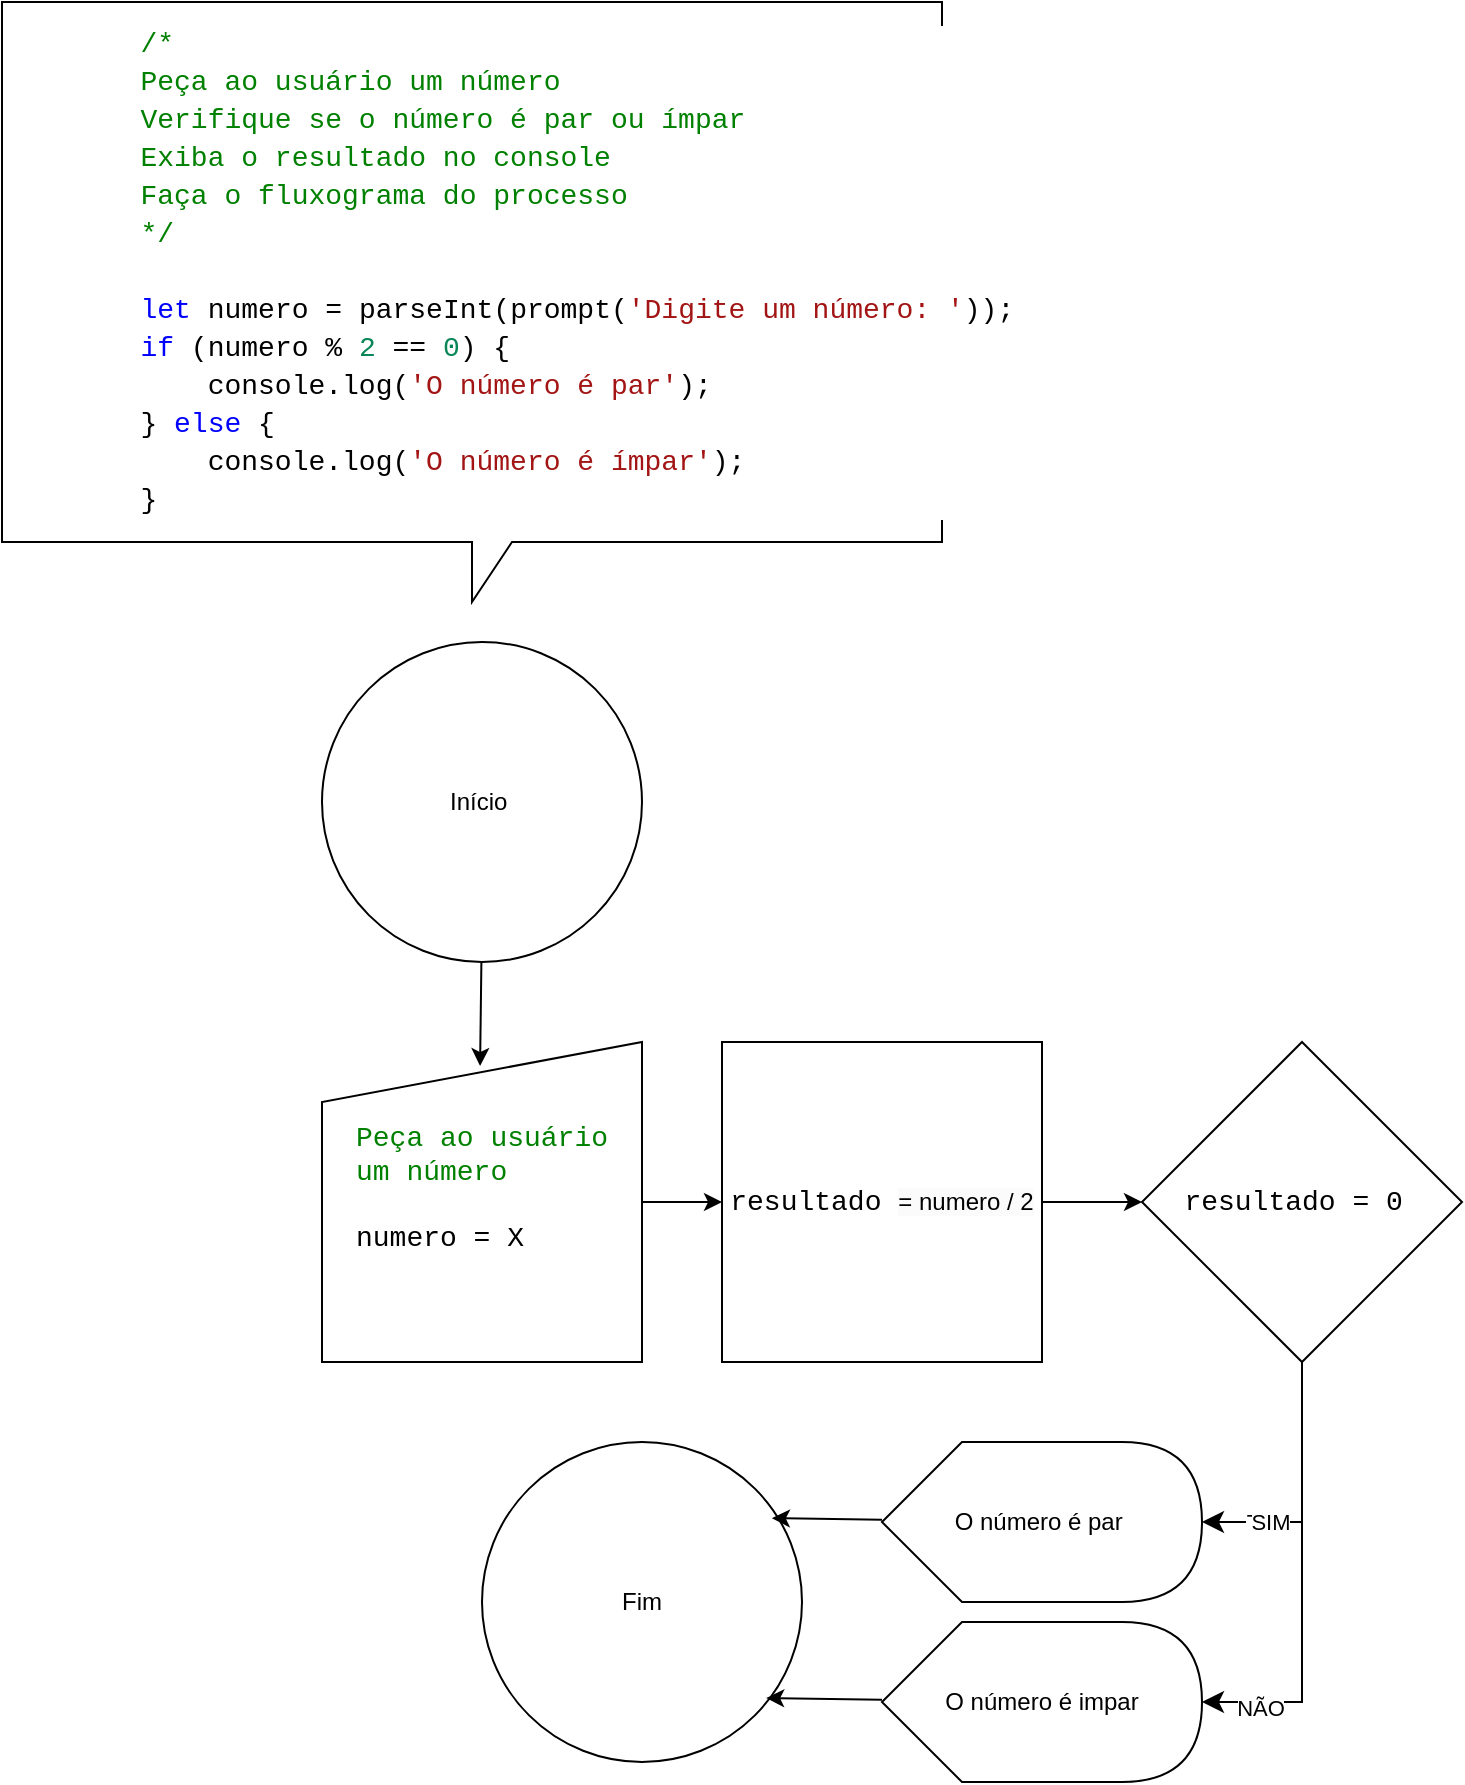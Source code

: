 <mxfile>
    <diagram id="4BmYbKLrdt2RNNjxMnYt" name="Página-1">
        <mxGraphModel dx="1435" dy="779" grid="1" gridSize="10" guides="1" tooltips="1" connect="1" arrows="1" fold="1" page="1" pageScale="1" pageWidth="827" pageHeight="1169" math="0" shadow="0">
            <root>
                <mxCell id="0"/>
                <mxCell id="1" parent="0"/>
                <mxCell id="2" value="&lt;div style=&quot;color: rgb(0, 0, 0); background-color: rgb(255, 255, 255); font-family: Consolas, &amp;quot;Courier New&amp;quot;, monospace; font-size: 14px; line-height: 19px; white-space: pre;&quot;&gt;&lt;div&gt;&lt;span style=&quot;color: rgb(0, 128, 0);&quot;&gt;&lt;span style=&quot;white-space: pre;&quot;&gt;&#x9;&lt;/span&gt;/*&lt;/span&gt;&lt;/div&gt;&lt;div&gt;&lt;span style=&quot;color: rgb(0, 128, 0);&quot;&gt;&amp;nbsp; &amp;nbsp; &amp;nbsp; &amp;nbsp; Peça ao usuário um número&lt;/span&gt;&lt;/div&gt;&lt;div&gt;&lt;span style=&quot;color: rgb(0, 128, 0);&quot;&gt;&amp;nbsp; &amp;nbsp; &amp;nbsp; &amp;nbsp; Verifique se o número é par ou ímpar&lt;/span&gt;&lt;/div&gt;&lt;div&gt;&lt;span style=&quot;color: rgb(0, 128, 0);&quot;&gt;&amp;nbsp; &amp;nbsp; &amp;nbsp; &amp;nbsp; Exiba o resultado no console&lt;/span&gt;&lt;/div&gt;&lt;div&gt;&lt;span style=&quot;color: rgb(0, 128, 0);&quot;&gt;&amp;nbsp; &amp;nbsp; &amp;nbsp; &amp;nbsp; Faça o fluxograma do processo&lt;/span&gt;&lt;/div&gt;&lt;div&gt;&lt;span style=&quot;color: rgb(0, 128, 0);&quot;&gt;&amp;nbsp; &amp;nbsp; &amp;nbsp; &amp;nbsp; */&lt;/span&gt;&lt;/div&gt;&lt;br&gt;&lt;div&gt;&lt;span style=&quot;color: rgb(0, 0, 0);&quot;&gt;&amp;nbsp; &amp;nbsp; &amp;nbsp; &amp;nbsp; &lt;/span&gt;&lt;span style=&quot;color: rgb(0, 0, 255);&quot;&gt;let&lt;/span&gt;&lt;span style=&quot;color: rgb(0, 0, 0);&quot;&gt; numero = parseInt(prompt(&lt;/span&gt;&lt;span style=&quot;color: rgb(163, 21, 21);&quot;&gt;&#39;Digite um número: &#39;&lt;/span&gt;&lt;span style=&quot;color: rgb(0, 0, 0);&quot;&gt;));&lt;/span&gt;&lt;/div&gt;&lt;div&gt;&lt;span style=&quot;color: rgb(0, 0, 0);&quot;&gt;&amp;nbsp; &amp;nbsp; &amp;nbsp; &amp;nbsp; &lt;/span&gt;&lt;span style=&quot;color: rgb(0, 0, 255);&quot;&gt;if&lt;/span&gt;&lt;span style=&quot;color: rgb(0, 0, 0);&quot;&gt; (numero % &lt;/span&gt;&lt;span style=&quot;color: rgb(9, 134, 88);&quot;&gt;2&lt;/span&gt;&lt;span style=&quot;color: rgb(0, 0, 0);&quot;&gt; == &lt;/span&gt;&lt;span style=&quot;color: rgb(9, 134, 88);&quot;&gt;0&lt;/span&gt;&lt;span style=&quot;color: rgb(0, 0, 0);&quot;&gt;) {&lt;/span&gt;&lt;/div&gt;&lt;div&gt;&lt;span style=&quot;color: rgb(0, 0, 0);&quot;&gt;&amp;nbsp; &amp;nbsp; &amp;nbsp; &amp;nbsp; &amp;nbsp; &amp;nbsp; console.log(&lt;/span&gt;&lt;span style=&quot;color: rgb(163, 21, 21);&quot;&gt;&#39;O número é par&#39;&lt;/span&gt;&lt;span style=&quot;color: rgb(0, 0, 0);&quot;&gt;);&lt;/span&gt;&lt;/div&gt;&lt;div&gt;&lt;span style=&quot;color: rgb(0, 0, 0);&quot;&gt;&amp;nbsp; &amp;nbsp; &amp;nbsp; &amp;nbsp; } &lt;/span&gt;&lt;span style=&quot;color: rgb(0, 0, 255);&quot;&gt;else&lt;/span&gt;&lt;span style=&quot;color: rgb(0, 0, 0);&quot;&gt; {&lt;/span&gt;&lt;/div&gt;&lt;div&gt;&lt;span style=&quot;color: rgb(0, 0, 0);&quot;&gt;&amp;nbsp; &amp;nbsp; &amp;nbsp; &amp;nbsp; &amp;nbsp; &amp;nbsp; console.log(&lt;/span&gt;&lt;span style=&quot;color: rgb(163, 21, 21);&quot;&gt;&#39;O número é ímpar&#39;&lt;/span&gt;&lt;span style=&quot;color: rgb(0, 0, 0);&quot;&gt;);&lt;/span&gt;&lt;/div&gt;&lt;div&gt;&lt;span style=&quot;color: rgb(0, 0, 0);&quot;&gt;&amp;nbsp; &amp;nbsp; &amp;nbsp; &amp;nbsp; }&lt;/span&gt;&lt;/div&gt;&lt;/div&gt;" style="shape=callout;whiteSpace=wrap;html=1;perimeter=calloutPerimeter;align=left;" vertex="1" parent="1">
                    <mxGeometry x="40" y="40" width="470" height="300" as="geometry"/>
                </mxCell>
                <mxCell id="3" value="Início&amp;nbsp;" style="ellipse;whiteSpace=wrap;html=1;aspect=fixed;" vertex="1" parent="1">
                    <mxGeometry x="200" y="360" width="160" height="160" as="geometry"/>
                </mxCell>
                <mxCell id="7" style="edgeStyle=none;html=1;" edge="1" parent="1" source="4" target="6">
                    <mxGeometry relative="1" as="geometry"/>
                </mxCell>
                <mxCell id="4" value="&lt;div style=&quot;scrollbar-color: light-dark(#e2e2e2, #4b4b4b)&lt;br/&gt;&#x9;&#x9;&#x9;&#x9;&#x9;light-dark(#fbfbfb, var(--dark-panel-color)); font-family: Consolas, &amp;quot;Courier New&amp;quot;, monospace; font-size: 14px; text-align: left; white-space: pre;&quot;&gt;&lt;span style=&quot;scrollbar-color: light-dark(#e2e2e2, #4b4b4b)&lt;br/&gt;&#x9;&#x9;&#x9;&#x9;&#x9;light-dark(#fbfbfb, var(--dark-panel-color)); color: rgb(0, 128, 0);&quot;&gt;Peça ao usuário&lt;/span&gt;&lt;/div&gt;&lt;div style=&quot;scrollbar-color: light-dark(#e2e2e2, #4b4b4b)&lt;br/&gt;&#x9;&#x9;&#x9;&#x9;&#x9;light-dark(#fbfbfb, var(--dark-panel-color)); font-family: Consolas, &amp;quot;Courier New&amp;quot;, monospace; font-size: 14px; text-align: left; white-space: pre;&quot;&gt;&lt;span style=&quot;scrollbar-color: light-dark(#e2e2e2, #4b4b4b)&lt;br/&gt;&#x9;&#x9;&#x9;&#x9;&#x9;light-dark(#fbfbfb, var(--dark-panel-color)); color: rgb(0, 128, 0);&quot;&gt;um número&lt;/span&gt;&lt;/div&gt;&lt;div style=&quot;scrollbar-color: light-dark(#e2e2e2, #4b4b4b)&lt;br/&gt;&#x9;&#x9;&#x9;&#x9;&#x9;light-dark(#fbfbfb, var(--dark-panel-color)); font-family: Consolas, &amp;quot;Courier New&amp;quot;, monospace; font-size: 14px; text-align: left; white-space: pre;&quot;&gt;&lt;span style=&quot;scrollbar-color: light-dark(#e2e2e2, #4b4b4b)&lt;br/&gt;&#x9;&#x9;&#x9;&#x9;&#x9;light-dark(#fbfbfb, var(--dark-panel-color)); color: rgb(0, 128, 0);&quot;&gt;&lt;br&gt;&lt;/span&gt;&lt;/div&gt;&lt;div style=&quot;scrollbar-color: light-dark(#e2e2e2, #4b4b4b)&lt;br/&gt;&#x9;&#x9;&#x9;&#x9;&#x9;light-dark(#fbfbfb, var(--dark-panel-color)); font-family: Consolas, &amp;quot;Courier New&amp;quot;, monospace; font-size: 14px; text-align: left; white-space: pre;&quot;&gt;&lt;span style=&quot;scrollbar-color: light-dark(#e2e2e2, #4b4b4b)&lt;br/&gt;&#x9;&#x9;&#x9;&#x9;&#x9;light-dark(#fbfbfb, var(--dark-panel-color)); color: rgb(0, 128, 0);&quot;&gt;&lt;span style=&quot;color: rgb(0, 0, 0); background-color: rgb(255, 255, 255);&quot;&gt;numero = X&lt;/span&gt;&lt;br&gt;&lt;/span&gt;&lt;/div&gt;&lt;div&gt;&lt;span style=&quot;scrollbar-color: light-dark(#e2e2e2, #4b4b4b)&lt;br/&gt;&#x9;&#x9;&#x9;&#x9;&#x9;light-dark(#fbfbfb, var(--dark-panel-color)); color: rgb(0, 128, 0);&quot;&gt;&lt;br&gt;&lt;/span&gt;&lt;/div&gt;" style="shape=manualInput;whiteSpace=wrap;html=1;strokeColor=#000000;" vertex="1" parent="1">
                    <mxGeometry x="200" y="560" width="160" height="160" as="geometry"/>
                </mxCell>
                <mxCell id="5" style="edgeStyle=none;html=1;entryX=0.494;entryY=0.075;entryDx=0;entryDy=0;entryPerimeter=0;" edge="1" parent="1" source="3" target="4">
                    <mxGeometry relative="1" as="geometry"/>
                </mxCell>
                <mxCell id="9" style="edgeStyle=none;html=1;entryX=0;entryY=0.5;entryDx=0;entryDy=0;" edge="1" parent="1" source="6" target="8">
                    <mxGeometry relative="1" as="geometry"/>
                </mxCell>
                <mxCell id="6" value="&lt;span style=&quot;color: rgb(0, 0, 0); background-color: rgb(251, 251, 251);&quot;&gt;&lt;span style=&quot;color: rgb(0, 0, 0); font-family: Consolas, &amp;quot;Courier New&amp;quot;, monospace; font-size: 14px; text-align: left; white-space: pre; background-color: rgb(255, 255, 255);&quot;&gt;resultado &lt;/span&gt;= numero / 2&lt;/span&gt;" style="rounded=0;whiteSpace=wrap;html=1;" vertex="1" parent="1">
                    <mxGeometry x="400" y="560" width="160" height="160" as="geometry"/>
                </mxCell>
                <mxCell id="8" value="&lt;span style=&quot;color: rgb(0, 0, 0); font-family: Consolas, &amp;quot;Courier New&amp;quot;, monospace; font-size: 14px; text-align: left; white-space: pre; background-color: rgb(255, 255, 255);&quot;&gt;resultado = 0 &lt;/span&gt;" style="rhombus;whiteSpace=wrap;html=1;" vertex="1" parent="1">
                    <mxGeometry x="610" y="560" width="160" height="160" as="geometry"/>
                </mxCell>
                <mxCell id="10" value="O número é par&amp;nbsp;" style="shape=display;whiteSpace=wrap;html=1;" vertex="1" parent="1">
                    <mxGeometry x="480" y="760" width="160" height="80" as="geometry"/>
                </mxCell>
                <mxCell id="11" value="O número é impar" style="shape=display;whiteSpace=wrap;html=1;" vertex="1" parent="1">
                    <mxGeometry x="480" y="850" width="160" height="80" as="geometry"/>
                </mxCell>
                <mxCell id="12" value="Fim" style="ellipse;whiteSpace=wrap;html=1;aspect=fixed;" vertex="1" parent="1">
                    <mxGeometry x="280" y="760" width="160" height="160" as="geometry"/>
                </mxCell>
                <mxCell id="14" style="edgeStyle=none;html=1;entryX=0.906;entryY=0.238;entryDx=0;entryDy=0;entryPerimeter=0;" edge="1" parent="1" source="10" target="12">
                    <mxGeometry relative="1" as="geometry"/>
                </mxCell>
                <mxCell id="15" style="edgeStyle=none;html=1;entryX=0.888;entryY=0.8;entryDx=0;entryDy=0;entryPerimeter=0;" edge="1" parent="1" source="11" target="12">
                    <mxGeometry relative="1" as="geometry"/>
                </mxCell>
                <mxCell id="21" value="" style="edgeStyle=segmentEdgeStyle;endArrow=classic;html=1;curved=0;rounded=0;endSize=8;startSize=8;entryX=1;entryY=0.5;entryDx=0;entryDy=0;entryPerimeter=0;exitX=0.5;exitY=1;exitDx=0;exitDy=0;" edge="1" parent="1" source="8" target="10">
                    <mxGeometry width="50" height="50" relative="1" as="geometry">
                        <mxPoint x="720" y="800" as="sourcePoint"/>
                        <mxPoint x="800" y="720" as="targetPoint"/>
                        <Array as="points">
                            <mxPoint x="690" y="720"/>
                            <mxPoint x="690" y="800"/>
                        </Array>
                    </mxGeometry>
                </mxCell>
                <mxCell id="22" value="" style="edgeStyle=segmentEdgeStyle;endArrow=classic;html=1;curved=0;rounded=0;endSize=8;startSize=8;entryX=1;entryY=0.5;entryDx=0;entryDy=0;entryPerimeter=0;" edge="1" parent="1" target="11">
                    <mxGeometry width="50" height="50" relative="1" as="geometry">
                        <mxPoint x="660" y="800" as="sourcePoint"/>
                        <mxPoint x="650" y="890" as="targetPoint"/>
                        <Array as="points">
                            <mxPoint x="690" y="800"/>
                            <mxPoint x="690" y="890"/>
                        </Array>
                    </mxGeometry>
                </mxCell>
                <mxCell id="23" value="Text" style="edgeLabel;html=1;align=center;verticalAlign=middle;resizable=0;points=[];" vertex="1" connectable="0" parent="22">
                    <mxGeometry x="-0.862" relative="1" as="geometry">
                        <mxPoint as="offset"/>
                    </mxGeometry>
                </mxCell>
                <mxCell id="26" value="SIM" style="edgeLabel;html=1;align=center;verticalAlign=middle;resizable=0;points=[];" vertex="1" connectable="0" parent="22">
                    <mxGeometry x="-0.842" relative="1" as="geometry">
                        <mxPoint as="offset"/>
                    </mxGeometry>
                </mxCell>
                <mxCell id="27" value="NÃO" style="edgeLabel;html=1;align=center;verticalAlign=middle;resizable=0;points=[];" vertex="1" connectable="0" parent="22">
                    <mxGeometry x="0.663" y="3" relative="1" as="geometry">
                        <mxPoint as="offset"/>
                    </mxGeometry>
                </mxCell>
            </root>
        </mxGraphModel>
    </diagram>
</mxfile>